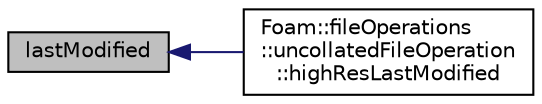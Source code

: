 digraph "lastModified"
{
  bgcolor="transparent";
  edge [fontname="Helvetica",fontsize="10",labelfontname="Helvetica",labelfontsize="10"];
  node [fontname="Helvetica",fontsize="10",shape=record];
  rankdir="LR";
  Node1 [label="lastModified",height=0.2,width=0.4,color="black", fillcolor="grey75", style="filled" fontcolor="black"];
  Node1 -> Node2 [dir="back",color="midnightblue",fontsize="10",style="solid",fontname="Helvetica"];
  Node2 [label="Foam::fileOperations\l::uncollatedFileOperation\l::highResLastModified",height=0.2,width=0.4,color="black",URL="$classFoam_1_1fileOperations_1_1uncollatedFileOperation.html#a4e44350b55d2a88cf3f4ca6d2be3dde7",tooltip="Return time of last file modification. "];
}
